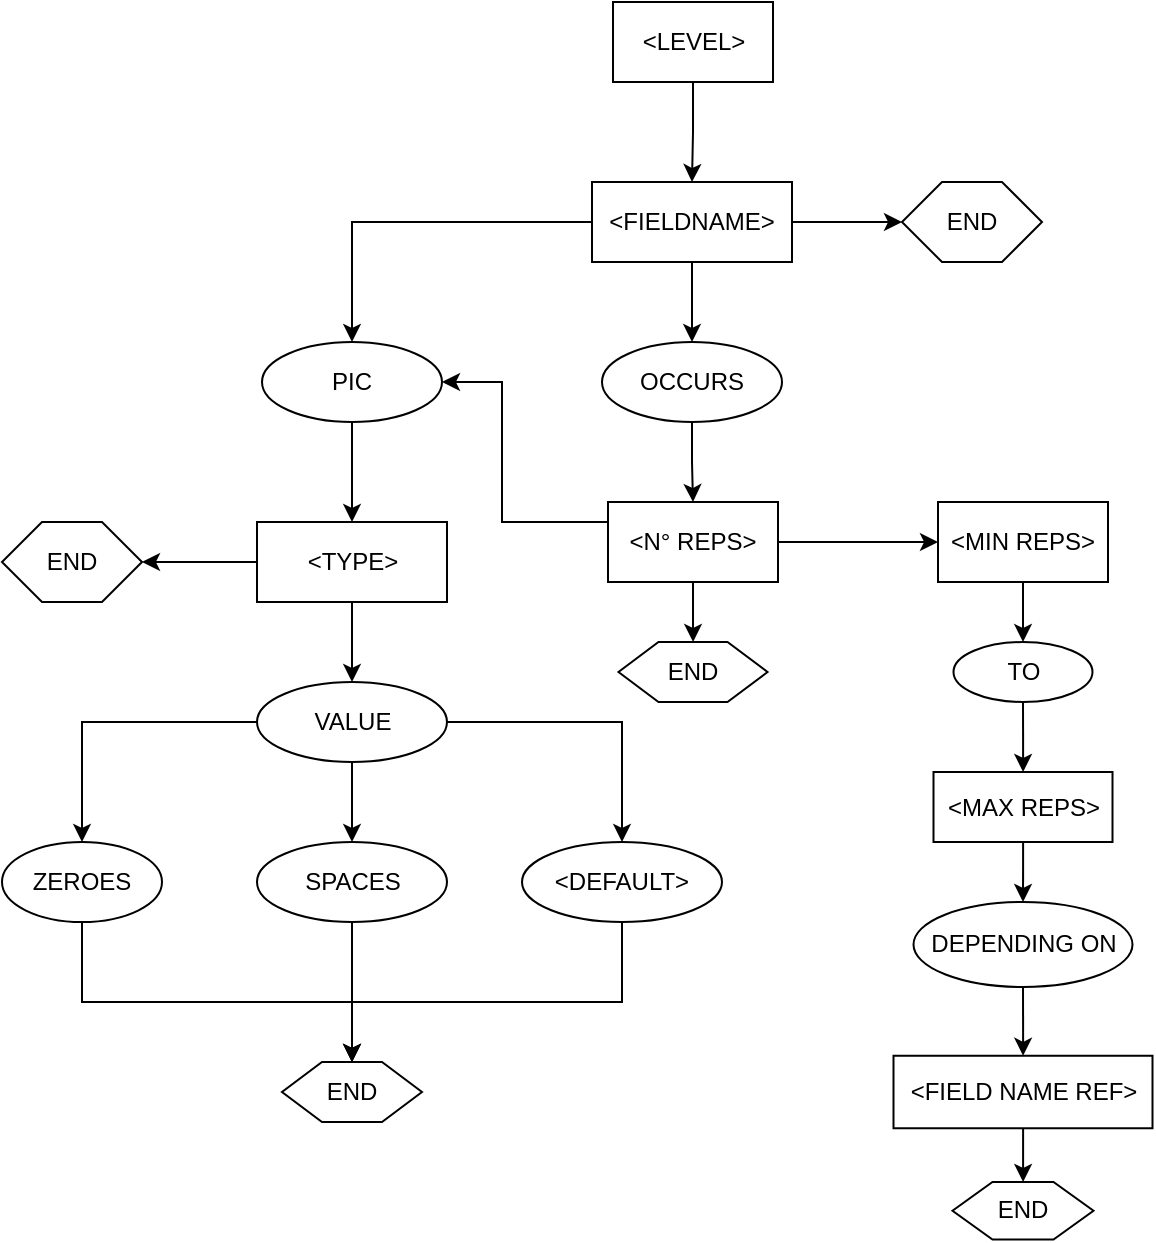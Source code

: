 <mxfile version="13.6.2" type="device"><diagram id="i4_o4R3iGBEJih4eY57g" name="Page-1"><mxGraphModel dx="1038" dy="607" grid="1" gridSize="10" guides="1" tooltips="1" connect="1" arrows="1" fold="1" page="1" pageScale="1" pageWidth="850" pageHeight="1100" math="0" shadow="0"><root><mxCell id="0"/><mxCell id="1" parent="0"/><mxCell id="d6VZJ-otybq3Zan-khnS-3" value="" style="edgeStyle=orthogonalEdgeStyle;rounded=0;orthogonalLoop=1;jettySize=auto;html=1;" edge="1" parent="1" source="d6VZJ-otybq3Zan-khnS-1" target="d6VZJ-otybq3Zan-khnS-2"><mxGeometry relative="1" as="geometry"/></mxCell><mxCell id="d6VZJ-otybq3Zan-khnS-1" value="&amp;lt;LEVEL&amp;gt;" style="rounded=0;whiteSpace=wrap;html=1;" vertex="1" parent="1"><mxGeometry x="385.5" y="120" width="80" height="40" as="geometry"/></mxCell><mxCell id="d6VZJ-otybq3Zan-khnS-5" value="" style="edgeStyle=orthogonalEdgeStyle;rounded=0;orthogonalLoop=1;jettySize=auto;html=1;" edge="1" parent="1" source="d6VZJ-otybq3Zan-khnS-2" target="d6VZJ-otybq3Zan-khnS-4"><mxGeometry relative="1" as="geometry"/></mxCell><mxCell id="d6VZJ-otybq3Zan-khnS-28" value="" style="edgeStyle=orthogonalEdgeStyle;rounded=0;orthogonalLoop=1;jettySize=auto;html=1;" edge="1" parent="1" source="d6VZJ-otybq3Zan-khnS-2" target="d6VZJ-otybq3Zan-khnS-6"><mxGeometry relative="1" as="geometry"/></mxCell><mxCell id="d6VZJ-otybq3Zan-khnS-32" style="edgeStyle=orthogonalEdgeStyle;rounded=0;orthogonalLoop=1;jettySize=auto;html=1;entryX=0;entryY=0.5;entryDx=0;entryDy=0;" edge="1" parent="1" source="d6VZJ-otybq3Zan-khnS-2" target="d6VZJ-otybq3Zan-khnS-31"><mxGeometry relative="1" as="geometry"/></mxCell><mxCell id="d6VZJ-otybq3Zan-khnS-2" value="&amp;lt;FIELDNAME&amp;gt;" style="rounded=0;whiteSpace=wrap;html=1;" vertex="1" parent="1"><mxGeometry x="375" y="210" width="100" height="40" as="geometry"/></mxCell><mxCell id="d6VZJ-otybq3Zan-khnS-14" value="" style="edgeStyle=orthogonalEdgeStyle;rounded=0;orthogonalLoop=1;jettySize=auto;html=1;" edge="1" parent="1" source="d6VZJ-otybq3Zan-khnS-4" target="d6VZJ-otybq3Zan-khnS-13"><mxGeometry relative="1" as="geometry"/></mxCell><mxCell id="d6VZJ-otybq3Zan-khnS-4" value="PIC" style="ellipse;whiteSpace=wrap;html=1;rounded=0;" vertex="1" parent="1"><mxGeometry x="210" y="290" width="90" height="40" as="geometry"/></mxCell><mxCell id="d6VZJ-otybq3Zan-khnS-29" value="" style="edgeStyle=orthogonalEdgeStyle;rounded=0;orthogonalLoop=1;jettySize=auto;html=1;" edge="1" parent="1" source="d6VZJ-otybq3Zan-khnS-6" target="d6VZJ-otybq3Zan-khnS-8"><mxGeometry relative="1" as="geometry"/></mxCell><mxCell id="d6VZJ-otybq3Zan-khnS-6" value="OCCURS" style="ellipse;whiteSpace=wrap;html=1;rounded=0;" vertex="1" parent="1"><mxGeometry x="380" y="290" width="90" height="40" as="geometry"/></mxCell><mxCell id="d6VZJ-otybq3Zan-khnS-12" style="edgeStyle=orthogonalEdgeStyle;rounded=0;orthogonalLoop=1;jettySize=auto;html=1;entryX=1;entryY=0.5;entryDx=0;entryDy=0;" edge="1" parent="1" source="d6VZJ-otybq3Zan-khnS-8" target="d6VZJ-otybq3Zan-khnS-4"><mxGeometry relative="1" as="geometry"><Array as="points"><mxPoint x="330" y="380"/><mxPoint x="330" y="310"/></Array></mxGeometry></mxCell><mxCell id="d6VZJ-otybq3Zan-khnS-35" value="" style="edgeStyle=orthogonalEdgeStyle;rounded=0;orthogonalLoop=1;jettySize=auto;html=1;" edge="1" parent="1" source="d6VZJ-otybq3Zan-khnS-8" target="d6VZJ-otybq3Zan-khnS-34"><mxGeometry relative="1" as="geometry"/></mxCell><mxCell id="d6VZJ-otybq3Zan-khnS-41" value="" style="edgeStyle=orthogonalEdgeStyle;rounded=0;orthogonalLoop=1;jettySize=auto;html=1;" edge="1" parent="1" source="d6VZJ-otybq3Zan-khnS-8" target="d6VZJ-otybq3Zan-khnS-40"><mxGeometry relative="1" as="geometry"/></mxCell><mxCell id="d6VZJ-otybq3Zan-khnS-8" value="&amp;lt;N° REPS&amp;gt;" style="whiteSpace=wrap;html=1;rounded=0;" vertex="1" parent="1"><mxGeometry x="383" y="370" width="85" height="40" as="geometry"/></mxCell><mxCell id="d6VZJ-otybq3Zan-khnS-16" value="" style="edgeStyle=orthogonalEdgeStyle;rounded=0;orthogonalLoop=1;jettySize=auto;html=1;" edge="1" parent="1" source="d6VZJ-otybq3Zan-khnS-13" target="d6VZJ-otybq3Zan-khnS-15"><mxGeometry relative="1" as="geometry"/></mxCell><mxCell id="d6VZJ-otybq3Zan-khnS-26" value="" style="edgeStyle=orthogonalEdgeStyle;rounded=0;orthogonalLoop=1;jettySize=auto;html=1;" edge="1" parent="1" source="d6VZJ-otybq3Zan-khnS-13" target="d6VZJ-otybq3Zan-khnS-25"><mxGeometry relative="1" as="geometry"/></mxCell><mxCell id="d6VZJ-otybq3Zan-khnS-13" value="&amp;lt;TYPE&amp;gt;" style="whiteSpace=wrap;html=1;rounded=0;" vertex="1" parent="1"><mxGeometry x="207.5" y="380" width="95" height="40" as="geometry"/></mxCell><mxCell id="d6VZJ-otybq3Zan-khnS-19" value="" style="edgeStyle=orthogonalEdgeStyle;rounded=0;orthogonalLoop=1;jettySize=auto;html=1;" edge="1" parent="1" source="d6VZJ-otybq3Zan-khnS-15" target="d6VZJ-otybq3Zan-khnS-18"><mxGeometry relative="1" as="geometry"/></mxCell><mxCell id="d6VZJ-otybq3Zan-khnS-21" value="" style="edgeStyle=orthogonalEdgeStyle;rounded=0;orthogonalLoop=1;jettySize=auto;html=1;" edge="1" parent="1" source="d6VZJ-otybq3Zan-khnS-15" target="d6VZJ-otybq3Zan-khnS-20"><mxGeometry relative="1" as="geometry"/></mxCell><mxCell id="d6VZJ-otybq3Zan-khnS-23" value="" style="edgeStyle=orthogonalEdgeStyle;rounded=0;orthogonalLoop=1;jettySize=auto;html=1;" edge="1" parent="1" source="d6VZJ-otybq3Zan-khnS-15" target="d6VZJ-otybq3Zan-khnS-22"><mxGeometry relative="1" as="geometry"/></mxCell><mxCell id="d6VZJ-otybq3Zan-khnS-15" value="VALUE" style="ellipse;whiteSpace=wrap;html=1;rounded=0;" vertex="1" parent="1"><mxGeometry x="207.5" y="460" width="95" height="40" as="geometry"/></mxCell><mxCell id="d6VZJ-otybq3Zan-khnS-37" value="" style="edgeStyle=orthogonalEdgeStyle;rounded=0;orthogonalLoop=1;jettySize=auto;html=1;" edge="1" parent="1" source="d6VZJ-otybq3Zan-khnS-18" target="d6VZJ-otybq3Zan-khnS-36"><mxGeometry relative="1" as="geometry"><Array as="points"><mxPoint x="120" y="620"/><mxPoint x="255" y="620"/></Array></mxGeometry></mxCell><mxCell id="d6VZJ-otybq3Zan-khnS-18" value="ZEROES" style="ellipse;whiteSpace=wrap;html=1;rounded=0;" vertex="1" parent="1"><mxGeometry x="80" y="540" width="80" height="40" as="geometry"/></mxCell><mxCell id="d6VZJ-otybq3Zan-khnS-38" style="edgeStyle=orthogonalEdgeStyle;rounded=0;orthogonalLoop=1;jettySize=auto;html=1;entryX=0.5;entryY=0;entryDx=0;entryDy=0;" edge="1" parent="1" source="d6VZJ-otybq3Zan-khnS-20" target="d6VZJ-otybq3Zan-khnS-36"><mxGeometry relative="1" as="geometry"/></mxCell><mxCell id="d6VZJ-otybq3Zan-khnS-20" value="SPACES" style="ellipse;whiteSpace=wrap;html=1;rounded=0;" vertex="1" parent="1"><mxGeometry x="207.5" y="540" width="95" height="40" as="geometry"/></mxCell><mxCell id="d6VZJ-otybq3Zan-khnS-39" style="edgeStyle=orthogonalEdgeStyle;rounded=0;orthogonalLoop=1;jettySize=auto;html=1;entryX=0.5;entryY=0;entryDx=0;entryDy=0;" edge="1" parent="1" source="d6VZJ-otybq3Zan-khnS-22" target="d6VZJ-otybq3Zan-khnS-36"><mxGeometry relative="1" as="geometry"><Array as="points"><mxPoint x="390" y="620"/><mxPoint x="255" y="620"/></Array></mxGeometry></mxCell><mxCell id="d6VZJ-otybq3Zan-khnS-22" value="&amp;lt;DEFAULT&amp;gt;" style="ellipse;whiteSpace=wrap;html=1;rounded=0;" vertex="1" parent="1"><mxGeometry x="340" y="540" width="100" height="40" as="geometry"/></mxCell><mxCell id="d6VZJ-otybq3Zan-khnS-25" value="END" style="shape=hexagon;perimeter=hexagonPerimeter2;whiteSpace=wrap;html=1;fixedSize=1;rounded=0;" vertex="1" parent="1"><mxGeometry x="80" y="380" width="70" height="40" as="geometry"/></mxCell><mxCell id="d6VZJ-otybq3Zan-khnS-31" value="END" style="shape=hexagon;perimeter=hexagonPerimeter2;whiteSpace=wrap;html=1;fixedSize=1;rounded=0;" vertex="1" parent="1"><mxGeometry x="530" y="210" width="70" height="40" as="geometry"/></mxCell><mxCell id="d6VZJ-otybq3Zan-khnS-34" value="END" style="shape=hexagon;perimeter=hexagonPerimeter2;whiteSpace=wrap;html=1;fixedSize=1;rounded=0;" vertex="1" parent="1"><mxGeometry x="388.25" y="440" width="74.5" height="30" as="geometry"/></mxCell><mxCell id="d6VZJ-otybq3Zan-khnS-36" value="END" style="shape=hexagon;perimeter=hexagonPerimeter2;whiteSpace=wrap;html=1;fixedSize=1;rounded=0;" vertex="1" parent="1"><mxGeometry x="220" y="650" width="70" height="30" as="geometry"/></mxCell><mxCell id="d6VZJ-otybq3Zan-khnS-43" value="" style="edgeStyle=orthogonalEdgeStyle;rounded=0;orthogonalLoop=1;jettySize=auto;html=1;" edge="1" parent="1" source="d6VZJ-otybq3Zan-khnS-40" target="d6VZJ-otybq3Zan-khnS-42"><mxGeometry relative="1" as="geometry"/></mxCell><mxCell id="d6VZJ-otybq3Zan-khnS-40" value="&amp;lt;MIN REPS&amp;gt;" style="whiteSpace=wrap;html=1;rounded=0;" vertex="1" parent="1"><mxGeometry x="548" y="370" width="85" height="40" as="geometry"/></mxCell><mxCell id="d6VZJ-otybq3Zan-khnS-45" value="" style="edgeStyle=orthogonalEdgeStyle;rounded=0;orthogonalLoop=1;jettySize=auto;html=1;" edge="1" parent="1" source="d6VZJ-otybq3Zan-khnS-42" target="d6VZJ-otybq3Zan-khnS-44"><mxGeometry relative="1" as="geometry"/></mxCell><mxCell id="d6VZJ-otybq3Zan-khnS-42" value="TO" style="ellipse;whiteSpace=wrap;html=1;rounded=0;" vertex="1" parent="1"><mxGeometry x="555.75" y="440" width="69.5" height="30" as="geometry"/></mxCell><mxCell id="d6VZJ-otybq3Zan-khnS-47" value="" style="edgeStyle=orthogonalEdgeStyle;rounded=0;orthogonalLoop=1;jettySize=auto;html=1;" edge="1" parent="1" source="d6VZJ-otybq3Zan-khnS-44" target="d6VZJ-otybq3Zan-khnS-46"><mxGeometry relative="1" as="geometry"/></mxCell><mxCell id="d6VZJ-otybq3Zan-khnS-44" value="&amp;lt;MAX REPS&amp;gt;" style="whiteSpace=wrap;html=1;rounded=0;" vertex="1" parent="1"><mxGeometry x="545.75" y="505" width="89.5" height="35" as="geometry"/></mxCell><mxCell id="d6VZJ-otybq3Zan-khnS-49" value="" style="edgeStyle=orthogonalEdgeStyle;rounded=0;orthogonalLoop=1;jettySize=auto;html=1;" edge="1" parent="1" source="d6VZJ-otybq3Zan-khnS-46" target="d6VZJ-otybq3Zan-khnS-48"><mxGeometry relative="1" as="geometry"/></mxCell><mxCell id="d6VZJ-otybq3Zan-khnS-46" value="DEPENDING ON" style="ellipse;whiteSpace=wrap;html=1;rounded=0;" vertex="1" parent="1"><mxGeometry x="535.75" y="570" width="109.5" height="42.5" as="geometry"/></mxCell><mxCell id="d6VZJ-otybq3Zan-khnS-51" value="" style="edgeStyle=orthogonalEdgeStyle;rounded=0;orthogonalLoop=1;jettySize=auto;html=1;" edge="1" parent="1" source="d6VZJ-otybq3Zan-khnS-48" target="d6VZJ-otybq3Zan-khnS-50"><mxGeometry relative="1" as="geometry"/></mxCell><mxCell id="d6VZJ-otybq3Zan-khnS-48" value="&amp;lt;FIELD NAME REF&amp;gt;" style="whiteSpace=wrap;html=1;rounded=0;" vertex="1" parent="1"><mxGeometry x="525.75" y="646.88" width="129.5" height="36.25" as="geometry"/></mxCell><mxCell id="d6VZJ-otybq3Zan-khnS-50" value="END" style="shape=hexagon;perimeter=hexagonPerimeter2;whiteSpace=wrap;html=1;fixedSize=1;rounded=0;" vertex="1" parent="1"><mxGeometry x="555.25" y="710" width="70.5" height="28.75" as="geometry"/></mxCell></root></mxGraphModel></diagram></mxfile>